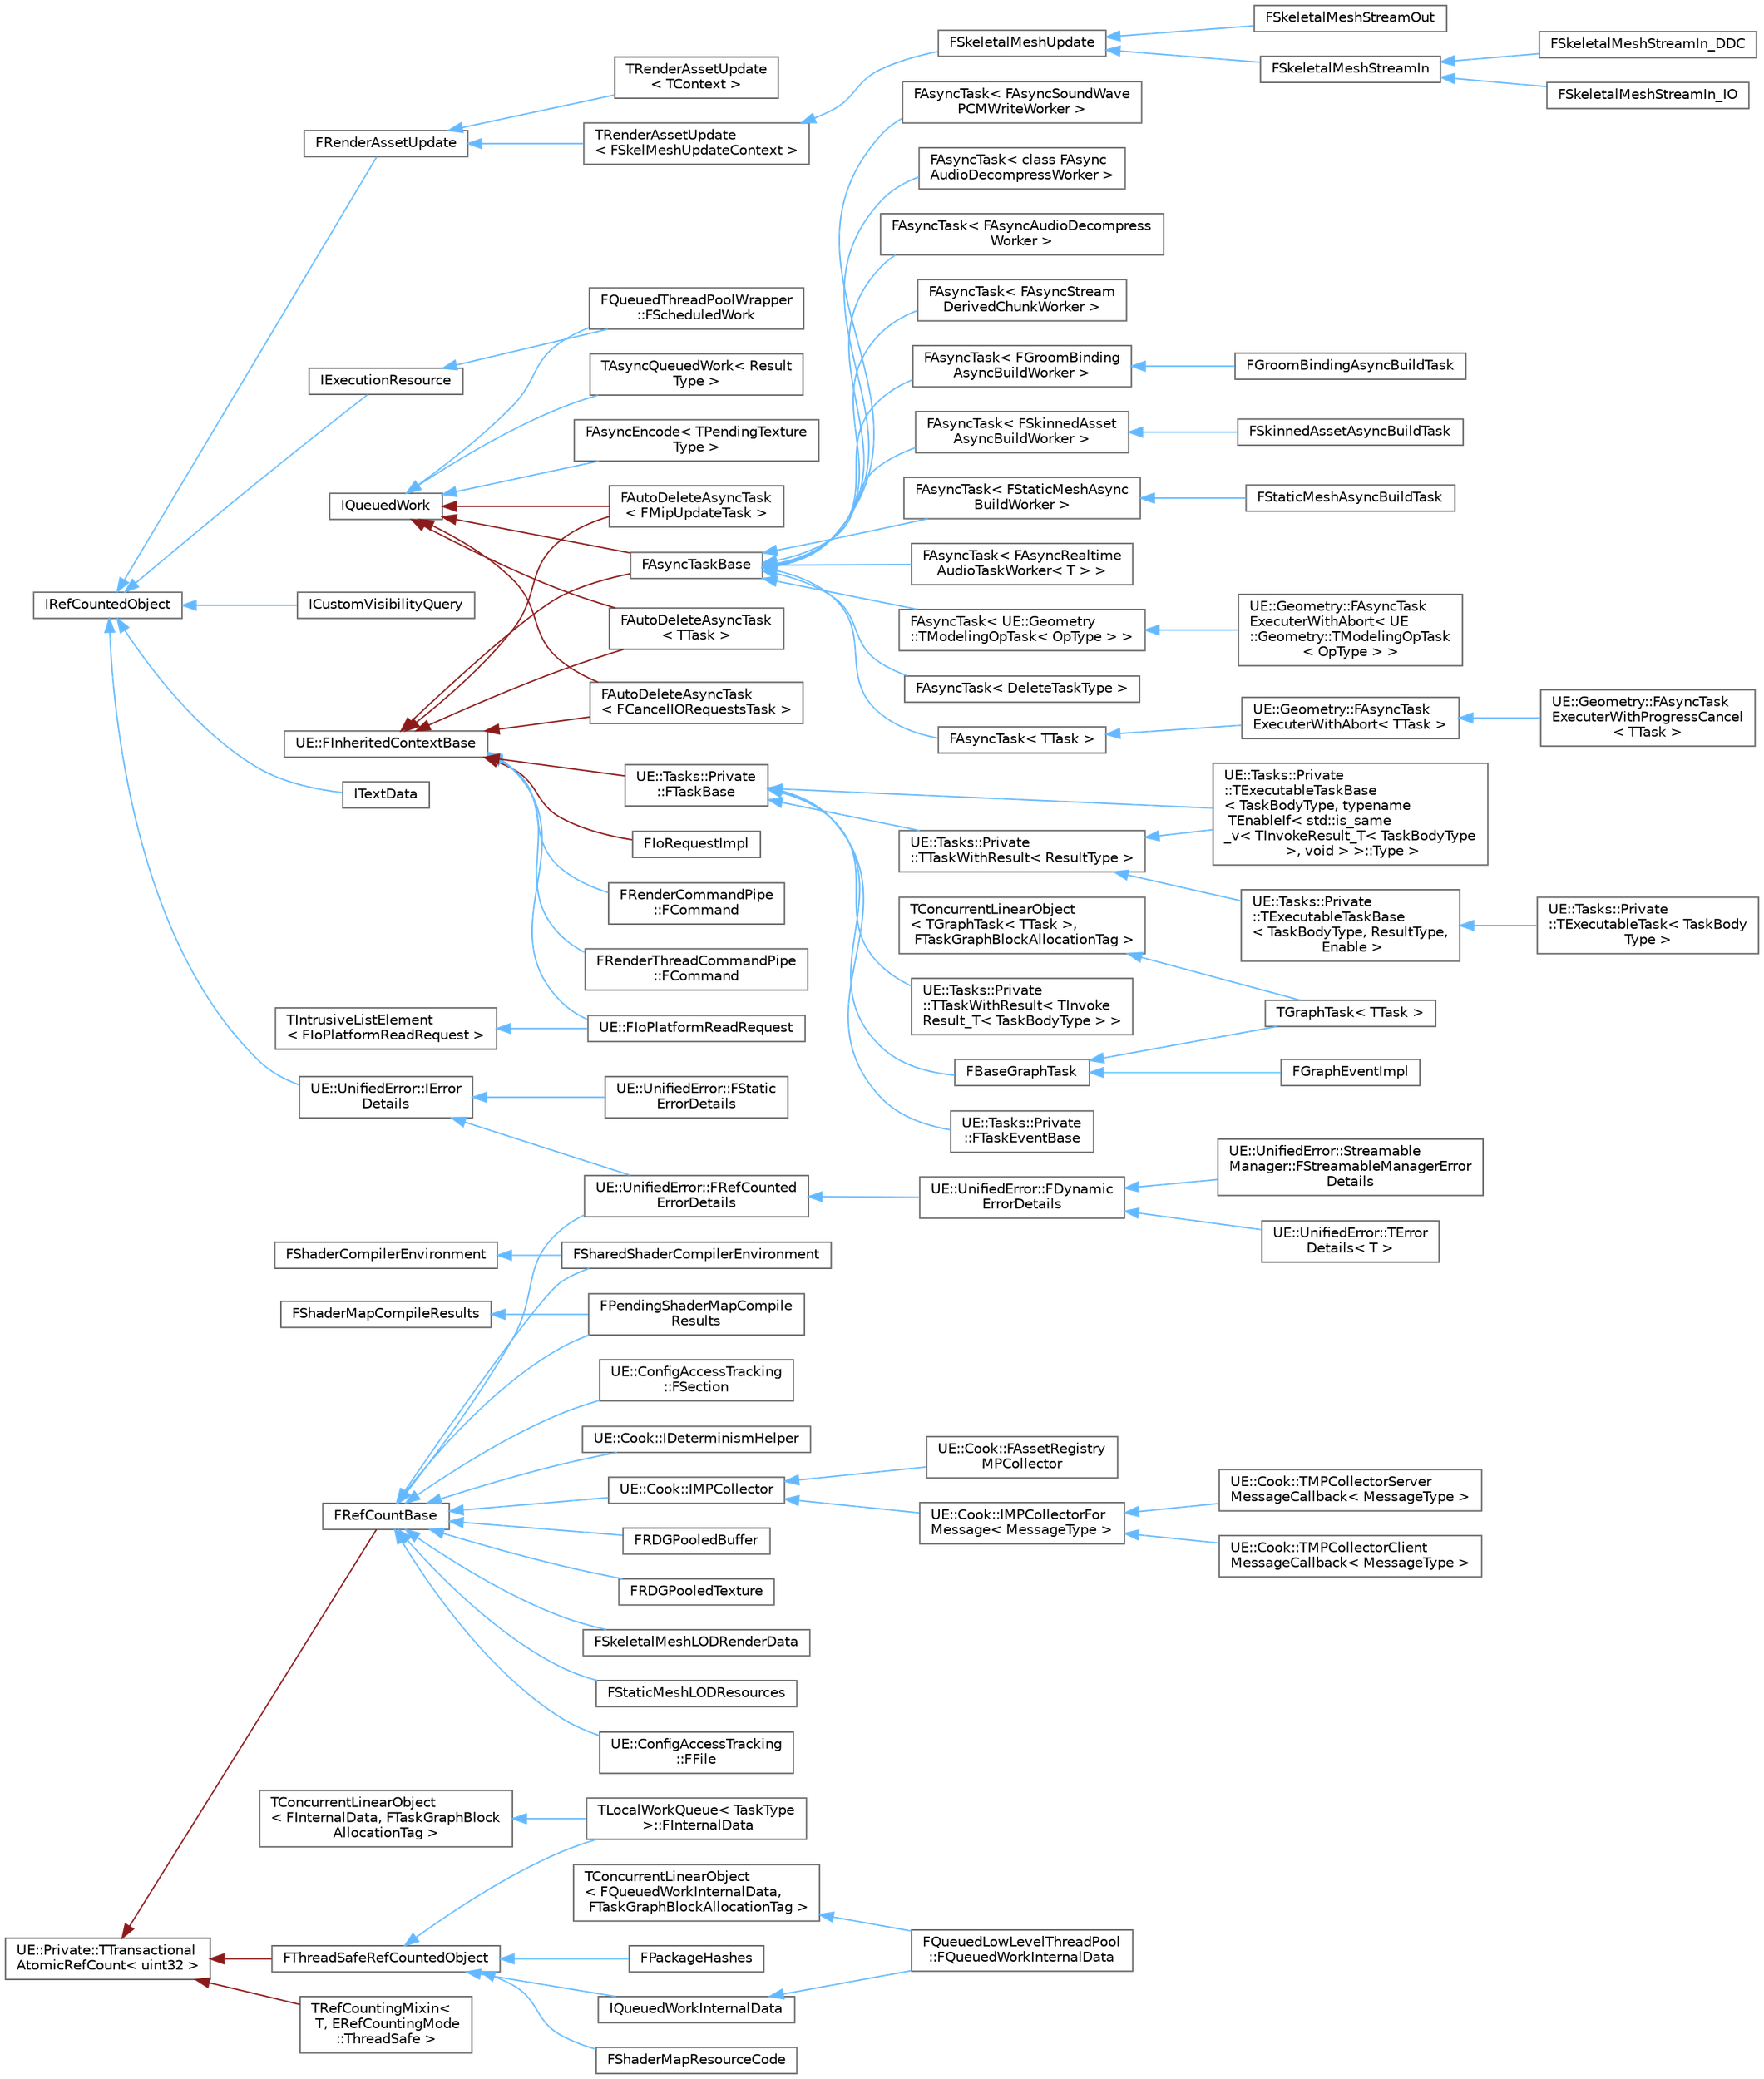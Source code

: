 digraph "Graphical Class Hierarchy"
{
 // INTERACTIVE_SVG=YES
 // LATEX_PDF_SIZE
  bgcolor="transparent";
  edge [fontname=Helvetica,fontsize=10,labelfontname=Helvetica,labelfontsize=10];
  node [fontname=Helvetica,fontsize=10,shape=box,height=0.2,width=0.4];
  rankdir="LR";
  Node0 [id="Node000000",label="FShaderCompilerEnvironment",height=0.2,width=0.4,color="grey40", fillcolor="white", style="filled",URL="$d7/d54/structFShaderCompilerEnvironment.html",tooltip="The environment used to compile a shader."];
  Node0 -> Node1 [id="edge4965_Node000000_Node000001",dir="back",color="steelblue1",style="solid",tooltip=" "];
  Node1 [id="Node000001",label="FSharedShaderCompilerEnvironment",height=0.2,width=0.4,color="grey40", fillcolor="white", style="filled",URL="$d3/d09/structFSharedShaderCompilerEnvironment.html",tooltip=" "];
  Node4 [id="Node000004",label="FShaderMapCompileResults",height=0.2,width=0.4,color="grey40", fillcolor="white", style="filled",URL="$dd/dae/structFShaderMapCompileResults.html",tooltip="Results for a single compiled shader map."];
  Node4 -> Node3 [id="edge4966_Node000004_Node000003",dir="back",color="steelblue1",style="solid",tooltip=" "];
  Node3 [id="Node000003",label="FPendingShaderMapCompile\lResults",height=0.2,width=0.4,color="grey40", fillcolor="white", style="filled",URL="$d0/de6/structFPendingShaderMapCompileResults.html",tooltip=" "];
  Node35 [id="Node000035",label="IQueuedWork",height=0.2,width=0.4,color="grey40", fillcolor="white", style="filled",URL="$d1/d4b/classIQueuedWork.html",tooltip="Interface for queued work objects."];
  Node35 -> Node36 [id="edge4967_Node000035_Node000036",dir="back",color="firebrick4",style="solid",tooltip=" "];
  Node36 [id="Node000036",label="FAutoDeleteAsyncTask\l\< FCancelIORequestsTask \>",height=0.2,width=0.4,color="grey40", fillcolor="white", style="filled",URL="$dd/d96/classFAutoDeleteAsyncTask.html",tooltip=" "];
  Node35 -> Node38 [id="edge4968_Node000035_Node000038",dir="back",color="firebrick4",style="solid",tooltip=" "];
  Node38 [id="Node000038",label="FAutoDeleteAsyncTask\l\< FMipUpdateTask \>",height=0.2,width=0.4,color="grey40", fillcolor="white", style="filled",URL="$dd/d96/classFAutoDeleteAsyncTask.html",tooltip=" "];
  Node35 -> Node74 [id="edge4969_Node000035_Node000074",dir="back",color="steelblue1",style="solid",tooltip=" "];
  Node74 [id="Node000074",label="FAsyncEncode\< TPendingTexture\lType \>",height=0.2,width=0.4,color="grey40", fillcolor="white", style="filled",URL="$de/d5c/classFAsyncEncode.html",tooltip=" "];
  Node35 -> Node39 [id="edge4970_Node000035_Node000039",dir="back",color="firebrick4",style="solid",tooltip=" "];
  Node39 [id="Node000039",label="FAsyncTaskBase",height=0.2,width=0.4,color="grey40", fillcolor="white", style="filled",URL="$dd/d1f/classFAsyncTaskBase.html",tooltip=" "];
  Node39 -> Node40 [id="edge4971_Node000039_Node000040",dir="back",color="steelblue1",style="solid",tooltip=" "];
  Node40 [id="Node000040",label="FAsyncTask\< FAsyncSoundWave\lPCMWriteWorker \>",height=0.2,width=0.4,color="grey40", fillcolor="white", style="filled",URL="$de/d07/classFAsyncTask.html",tooltip=" "];
  Node39 -> Node41 [id="edge4972_Node000039_Node000041",dir="back",color="steelblue1",style="solid",tooltip=" "];
  Node41 [id="Node000041",label="FAsyncTask\< class FAsync\lAudioDecompressWorker \>",height=0.2,width=0.4,color="grey40", fillcolor="white", style="filled",URL="$de/d07/classFAsyncTask.html",tooltip=" "];
  Node39 -> Node42 [id="edge4973_Node000039_Node000042",dir="back",color="steelblue1",style="solid",tooltip=" "];
  Node42 [id="Node000042",label="FAsyncTask\< FAsyncAudioDecompress\lWorker \>",height=0.2,width=0.4,color="grey40", fillcolor="white", style="filled",URL="$de/d07/classFAsyncTask.html",tooltip=" "];
  Node39 -> Node43 [id="edge4974_Node000039_Node000043",dir="back",color="steelblue1",style="solid",tooltip=" "];
  Node43 [id="Node000043",label="FAsyncTask\< FAsyncStream\lDerivedChunkWorker \>",height=0.2,width=0.4,color="grey40", fillcolor="white", style="filled",URL="$de/d07/classFAsyncTask.html",tooltip=" "];
  Node39 -> Node44 [id="edge4975_Node000039_Node000044",dir="back",color="steelblue1",style="solid",tooltip=" "];
  Node44 [id="Node000044",label="FAsyncTask\< FGroomBinding\lAsyncBuildWorker \>",height=0.2,width=0.4,color="grey40", fillcolor="white", style="filled",URL="$de/d07/classFAsyncTask.html",tooltip=" "];
  Node44 -> Node45 [id="edge4976_Node000044_Node000045",dir="back",color="steelblue1",style="solid",tooltip=" "];
  Node45 [id="Node000045",label="FGroomBindingAsyncBuildTask",height=0.2,width=0.4,color="grey40", fillcolor="white", style="filled",URL="$db/dc3/structFGroomBindingAsyncBuildTask.html",tooltip=" "];
  Node39 -> Node46 [id="edge4977_Node000039_Node000046",dir="back",color="steelblue1",style="solid",tooltip=" "];
  Node46 [id="Node000046",label="FAsyncTask\< FSkinnedAsset\lAsyncBuildWorker \>",height=0.2,width=0.4,color="grey40", fillcolor="white", style="filled",URL="$de/d07/classFAsyncTask.html",tooltip=" "];
  Node46 -> Node47 [id="edge4978_Node000046_Node000047",dir="back",color="steelblue1",style="solid",tooltip=" "];
  Node47 [id="Node000047",label="FSkinnedAssetAsyncBuildTask",height=0.2,width=0.4,color="grey40", fillcolor="white", style="filled",URL="$d7/d21/structFSkinnedAssetAsyncBuildTask.html",tooltip=" "];
  Node39 -> Node48 [id="edge4979_Node000039_Node000048",dir="back",color="steelblue1",style="solid",tooltip=" "];
  Node48 [id="Node000048",label="FAsyncTask\< FStaticMeshAsync\lBuildWorker \>",height=0.2,width=0.4,color="grey40", fillcolor="white", style="filled",URL="$de/d07/classFAsyncTask.html",tooltip=" "];
  Node48 -> Node49 [id="edge4980_Node000048_Node000049",dir="back",color="steelblue1",style="solid",tooltip=" "];
  Node49 [id="Node000049",label="FStaticMeshAsyncBuildTask",height=0.2,width=0.4,color="grey40", fillcolor="white", style="filled",URL="$d6/deb/structFStaticMeshAsyncBuildTask.html",tooltip=" "];
  Node39 -> Node50 [id="edge4981_Node000039_Node000050",dir="back",color="steelblue1",style="solid",tooltip=" "];
  Node50 [id="Node000050",label="FAsyncTask\< FAsyncRealtime\lAudioTaskWorker\< T \> \>",height=0.2,width=0.4,color="grey40", fillcolor="white", style="filled",URL="$de/d07/classFAsyncTask.html",tooltip=" "];
  Node39 -> Node51 [id="edge4982_Node000039_Node000051",dir="back",color="steelblue1",style="solid",tooltip=" "];
  Node51 [id="Node000051",label="FAsyncTask\< UE::Geometry\l::TModelingOpTask\< OpType \> \>",height=0.2,width=0.4,color="grey40", fillcolor="white", style="filled",URL="$de/d07/classFAsyncTask.html",tooltip=" "];
  Node51 -> Node52 [id="edge4983_Node000051_Node000052",dir="back",color="steelblue1",style="solid",tooltip=" "];
  Node52 [id="Node000052",label="UE::Geometry::FAsyncTask\lExecuterWithAbort\< UE\l::Geometry::TModelingOpTask\l\< OpType \> \>",height=0.2,width=0.4,color="grey40", fillcolor="white", style="filled",URL="$d1/dab/classUE_1_1Geometry_1_1FAsyncTaskExecuterWithAbort.html",tooltip=" "];
  Node39 -> Node53 [id="edge4984_Node000039_Node000053",dir="back",color="steelblue1",style="solid",tooltip=" "];
  Node53 [id="Node000053",label="FAsyncTask\< DeleteTaskType \>",height=0.2,width=0.4,color="grey40", fillcolor="white", style="filled",URL="$de/d07/classFAsyncTask.html",tooltip=" "];
  Node39 -> Node54 [id="edge4985_Node000039_Node000054",dir="back",color="steelblue1",style="solid",tooltip=" "];
  Node54 [id="Node000054",label="FAsyncTask\< TTask \>",height=0.2,width=0.4,color="grey40", fillcolor="white", style="filled",URL="$de/d07/classFAsyncTask.html",tooltip=" "];
  Node54 -> Node55 [id="edge4986_Node000054_Node000055",dir="back",color="steelblue1",style="solid",tooltip=" "];
  Node55 [id="Node000055",label="UE::Geometry::FAsyncTask\lExecuterWithAbort\< TTask \>",height=0.2,width=0.4,color="grey40", fillcolor="white", style="filled",URL="$d1/dab/classUE_1_1Geometry_1_1FAsyncTaskExecuterWithAbort.html",tooltip="FAsyncTaskExecuterWithAbort is an extension of FAsyncTask that adds a bAbort flag."];
  Node55 -> Node56 [id="edge4987_Node000055_Node000056",dir="back",color="steelblue1",style="solid",tooltip=" "];
  Node56 [id="Node000056",label="UE::Geometry::FAsyncTask\lExecuterWithProgressCancel\l\< TTask \>",height=0.2,width=0.4,color="grey40", fillcolor="white", style="filled",URL="$dd/dd8/classUE_1_1Geometry_1_1FAsyncTaskExecuterWithProgressCancel.html",tooltip=" "];
  Node35 -> Node57 [id="edge4988_Node000035_Node000057",dir="back",color="firebrick4",style="solid",tooltip=" "];
  Node57 [id="Node000057",label="FAutoDeleteAsyncTask\l\< TTask \>",height=0.2,width=0.4,color="grey40", fillcolor="white", style="filled",URL="$dd/d96/classFAutoDeleteAsyncTask.html",tooltip=" "];
  Node35 -> Node34 [id="edge4989_Node000035_Node000034",dir="back",color="steelblue1",style="solid",tooltip=" "];
  Node34 [id="Node000034",label="FQueuedThreadPoolWrapper\l::FScheduledWork",height=0.2,width=0.4,color="grey40", fillcolor="white", style="filled",URL="$dd/dad/classFQueuedThreadPoolWrapper_1_1FScheduledWork.html",tooltip=" "];
  Node35 -> Node75 [id="edge4990_Node000035_Node000075",dir="back",color="steelblue1",style="solid",tooltip=" "];
  Node75 [id="Node000075",label="TAsyncQueuedWork\< Result\lType \>",height=0.2,width=0.4,color="grey40", fillcolor="white", style="filled",URL="$d4/d67/classTAsyncQueuedWork.html",tooltip="Template for asynchronous functions that are executed in the queued thread pool."];
  Node23 [id="Node000023",label="IRefCountedObject",height=0.2,width=0.4,color="grey40", fillcolor="white", style="filled",URL="$d0/dda/classIRefCountedObject.html",tooltip="A virtual interface for ref counted objects to implement."];
  Node23 -> Node24 [id="edge4991_Node000023_Node000024",dir="back",color="steelblue1",style="solid",tooltip=" "];
  Node24 [id="Node000024",label="FRenderAssetUpdate",height=0.2,width=0.4,color="grey40", fillcolor="white", style="filled",URL="$d2/d05/classFRenderAssetUpdate.html",tooltip="This class provides a framework for loading and unloading the texture/mesh LODs."];
  Node24 -> Node25 [id="edge4992_Node000024_Node000025",dir="back",color="steelblue1",style="solid",tooltip=" "];
  Node25 [id="Node000025",label="TRenderAssetUpdate\l\< FSkelMeshUpdateContext \>",height=0.2,width=0.4,color="grey40", fillcolor="white", style="filled",URL="$d9/d6e/classTRenderAssetUpdate.html",tooltip=" "];
  Node25 -> Node26 [id="edge4993_Node000025_Node000026",dir="back",color="steelblue1",style="solid",tooltip=" "];
  Node26 [id="Node000026",label="FSkeletalMeshUpdate",height=0.2,width=0.4,color="grey40", fillcolor="white", style="filled",URL="$d2/d37/classFSkeletalMeshUpdate.html",tooltip="This class provides a framework for loading and unloading the LODs of skeletal meshes."];
  Node26 -> Node27 [id="edge4994_Node000026_Node000027",dir="back",color="steelblue1",style="solid",tooltip=" "];
  Node27 [id="Node000027",label="FSkeletalMeshStreamIn",height=0.2,width=0.4,color="grey40", fillcolor="white", style="filled",URL="$d7/d36/classFSkeletalMeshStreamIn.html",tooltip=" "];
  Node27 -> Node28 [id="edge4995_Node000027_Node000028",dir="back",color="steelblue1",style="solid",tooltip=" "];
  Node28 [id="Node000028",label="FSkeletalMeshStreamIn_DDC",height=0.2,width=0.4,color="grey40", fillcolor="white", style="filled",URL="$d7/d76/classFSkeletalMeshStreamIn__DDC.html",tooltip=" "];
  Node27 -> Node29 [id="edge4996_Node000027_Node000029",dir="back",color="steelblue1",style="solid",tooltip=" "];
  Node29 [id="Node000029",label="FSkeletalMeshStreamIn_IO",height=0.2,width=0.4,color="grey40", fillcolor="white", style="filled",URL="$d3/d9e/classFSkeletalMeshStreamIn__IO.html",tooltip=" "];
  Node26 -> Node30 [id="edge4997_Node000026_Node000030",dir="back",color="steelblue1",style="solid",tooltip=" "];
  Node30 [id="Node000030",label="FSkeletalMeshStreamOut",height=0.2,width=0.4,color="grey40", fillcolor="white", style="filled",URL="$d1/dc5/classFSkeletalMeshStreamOut.html",tooltip=" "];
  Node24 -> Node31 [id="edge4998_Node000024_Node000031",dir="back",color="steelblue1",style="solid",tooltip=" "];
  Node31 [id="Node000031",label="TRenderAssetUpdate\l\< TContext \>",height=0.2,width=0.4,color="grey40", fillcolor="white", style="filled",URL="$d9/d6e/classTRenderAssetUpdate.html",tooltip="This class provides a framework for loading and unloading the texture/mesh LODs."];
  Node23 -> Node32 [id="edge4999_Node000023_Node000032",dir="back",color="steelblue1",style="solid",tooltip=" "];
  Node32 [id="Node000032",label="ICustomVisibilityQuery",height=0.2,width=0.4,color="grey40", fillcolor="white", style="filled",URL="$d6/da8/classICustomVisibilityQuery.html",tooltip=" "];
  Node23 -> Node33 [id="edge5000_Node000023_Node000033",dir="back",color="steelblue1",style="solid",tooltip=" "];
  Node33 [id="Node000033",label="IExecutionResource",height=0.2,width=0.4,color="grey40", fillcolor="white", style="filled",URL="$da/d27/classIExecutionResource.html",tooltip="Simple ref-counted interface that represents a resource that is held or required for the execution of..."];
  Node33 -> Node34 [id="edge5001_Node000033_Node000034",dir="back",color="steelblue1",style="solid",tooltip=" "];
  Node23 -> Node76 [id="edge5002_Node000023_Node000076",dir="back",color="steelblue1",style="solid",tooltip=" "];
  Node76 [id="Node000076",label="ITextData",height=0.2,width=0.4,color="grey40", fillcolor="white", style="filled",URL="$dd/d45/classITextData.html",tooltip="Interface to the internal data for an FText."];
  Node23 -> Node21 [id="edge5003_Node000023_Node000021",dir="back",color="steelblue1",style="solid",tooltip=" "];
  Node21 [id="Node000021",label="UE::UnifiedError::IError\lDetails",height=0.2,width=0.4,color="grey40", fillcolor="white", style="filled",URL="$d4/df1/classUE_1_1UnifiedError_1_1IErrorDetails.html",tooltip=" "];
  Node21 -> Node17 [id="edge5004_Node000021_Node000017",dir="back",color="steelblue1",style="solid",tooltip=" "];
  Node17 [id="Node000017",label="UE::UnifiedError::FRefCounted\lErrorDetails",height=0.2,width=0.4,color="grey40", fillcolor="white", style="filled",URL="$dd/dc2/classUE_1_1UnifiedError_1_1FRefCountedErrorDetails.html",tooltip="FRefCountedErrorDetails; base implementation of refcounting for IErrorDetails, this is used for heap ..."];
  Node17 -> Node18 [id="edge5005_Node000017_Node000018",dir="back",color="steelblue1",style="solid",tooltip=" "];
  Node18 [id="Node000018",label="UE::UnifiedError::FDynamic\lErrorDetails",height=0.2,width=0.4,color="grey40", fillcolor="white", style="filled",URL="$df/d70/classUE_1_1UnifiedError_1_1FDynamicErrorDetails.html",tooltip="FDynamicErrorDetails; base implementation of inner error details, for use by derived classes to reduc..."];
  Node18 -> Node19 [id="edge5006_Node000018_Node000019",dir="back",color="steelblue1",style="solid",tooltip=" "];
  Node19 [id="Node000019",label="UE::UnifiedError::Streamable\lManager::FStreamableManagerError\lDetails",height=0.2,width=0.4,color="grey40", fillcolor="white", style="filled",URL="$d4/db2/classUE_1_1UnifiedError_1_1StreamableManager_1_1FStreamableManagerErrorDetails.html",tooltip=" "];
  Node18 -> Node20 [id="edge5007_Node000018_Node000020",dir="back",color="steelblue1",style="solid",tooltip=" "];
  Node20 [id="Node000020",label="UE::UnifiedError::TError\lDetails\< T \>",height=0.2,width=0.4,color="grey40", fillcolor="white", style="filled",URL="$d2/ded/classUE_1_1UnifiedError_1_1TErrorDetails.html",tooltip=" "];
  Node21 -> Node22 [id="edge5008_Node000021_Node000022",dir="back",color="steelblue1",style="solid",tooltip=" "];
  Node22 [id="Node000022",label="UE::UnifiedError::FStatic\lErrorDetails",height=0.2,width=0.4,color="grey40", fillcolor="white", style="filled",URL="$da/d0c/classUE_1_1UnifiedError_1_1FStaticErrorDetails.html",tooltip="FStaticErrorDetails; static error details and members are statically allocated Every error which uses..."];
  Node85 [id="Node000085",label="TConcurrentLinearObject\l\< FInternalData, FTaskGraphBlock\lAllocationTag \>",height=0.2,width=0.4,color="grey40", fillcolor="white", style="filled",URL="$d5/df0/classTConcurrentLinearObject.html",tooltip=" "];
  Node85 -> Node84 [id="edge5009_Node000085_Node000084",dir="back",color="steelblue1",style="solid",tooltip=" "];
  Node84 [id="Node000084",label="TLocalWorkQueue\< TaskType\l \>::FInternalData",height=0.2,width=0.4,color="grey40", fillcolor="white", style="filled",URL="$d3/da7/structTLocalWorkQueue_1_1FInternalData.html",tooltip=" "];
  Node83 [id="Node000083",label="TConcurrentLinearObject\l\< FQueuedWorkInternalData,\l FTaskGraphBlockAllocationTag \>",height=0.2,width=0.4,color="grey40", fillcolor="white", style="filled",URL="$d5/df0/classTConcurrentLinearObject.html",tooltip=" "];
  Node83 -> Node82 [id="edge5010_Node000083_Node000082",dir="back",color="steelblue1",style="solid",tooltip=" "];
  Node82 [id="Node000082",label="FQueuedLowLevelThreadPool\l::FQueuedWorkInternalData",height=0.2,width=0.4,color="grey40", fillcolor="white", style="filled",URL="$dd/d23/structFQueuedLowLevelThreadPool_1_1FQueuedWorkInternalData.html",tooltip=" "];
  Node68 [id="Node000068",label="TConcurrentLinearObject\l\< TGraphTask\< TTask \>,\l FTaskGraphBlockAllocationTag \>",height=0.2,width=0.4,color="grey40", fillcolor="white", style="filled",URL="$d5/df0/classTConcurrentLinearObject.html",tooltip=" "];
  Node68 -> Node67 [id="edge5011_Node000068_Node000067",dir="back",color="steelblue1",style="solid",tooltip=" "];
  Node67 [id="Node000067",label="TGraphTask\< TTask \>",height=0.2,width=0.4,color="grey40", fillcolor="white", style="filled",URL="$d5/d44/classTGraphTask.html",tooltip="Templated graph task that is created to execute a specific function."];
  Node62 [id="Node000062",label="TIntrusiveListElement\l\< FIoPlatformReadRequest \>",height=0.2,width=0.4,color="grey40", fillcolor="white", style="filled",URL="$d0/d07/structTIntrusiveListElement.html",tooltip=" "];
  Node62 -> Node61 [id="edge5012_Node000062_Node000061",dir="back",color="steelblue1",style="solid",tooltip=" "];
  Node61 [id="Node000061",label="UE::FIoPlatformReadRequest",height=0.2,width=0.4,color="grey40", fillcolor="white", style="filled",URL="$d8/dda/structUE_1_1FIoPlatformReadRequest.html",tooltip=" "];
  Node37 [id="Node000037",label="UE::FInheritedContextBase",height=0.2,width=0.4,color="grey40", fillcolor="white", style="filled",URL="$dc/d16/classUE_1_1FInheritedContextBase.html",tooltip=" "];
  Node37 -> Node36 [id="edge5013_Node000037_Node000036",dir="back",color="firebrick4",style="solid",tooltip=" "];
  Node37 -> Node38 [id="edge5014_Node000037_Node000038",dir="back",color="firebrick4",style="solid",tooltip=" "];
  Node37 -> Node39 [id="edge5015_Node000037_Node000039",dir="back",color="firebrick4",style="solid",tooltip=" "];
  Node37 -> Node57 [id="edge5016_Node000037_Node000057",dir="back",color="firebrick4",style="solid",tooltip=" "];
  Node37 -> Node58 [id="edge5017_Node000037_Node000058",dir="back",color="firebrick4",style="solid",tooltip=" "];
  Node58 [id="Node000058",label="FIoRequestImpl",height=0.2,width=0.4,color="grey40", fillcolor="white", style="filled",URL="$d2/ddd/classFIoRequestImpl.html",tooltip="I/O request object."];
  Node37 -> Node59 [id="edge5018_Node000037_Node000059",dir="back",color="steelblue1",style="solid",tooltip=" "];
  Node59 [id="Node000059",label="FRenderCommandPipe\l::FCommand",height=0.2,width=0.4,color="grey40", fillcolor="white", style="filled",URL="$d3/df0/structFRenderCommandPipe_1_1FCommand.html",tooltip=" "];
  Node37 -> Node60 [id="edge5019_Node000037_Node000060",dir="back",color="steelblue1",style="solid",tooltip=" "];
  Node60 [id="Node000060",label="FRenderThreadCommandPipe\l::FCommand",height=0.2,width=0.4,color="grey40", fillcolor="white", style="filled",URL="$de/ddf/structFRenderThreadCommandPipe_1_1FCommand.html",tooltip=" "];
  Node37 -> Node61 [id="edge5020_Node000037_Node000061",dir="back",color="steelblue1",style="solid",tooltip=" "];
  Node37 -> Node63 [id="edge5021_Node000037_Node000063",dir="back",color="firebrick4",style="solid",tooltip=" "];
  Node63 [id="Node000063",label="UE::Tasks::Private\l::FTaskBase",height=0.2,width=0.4,color="grey40", fillcolor="white", style="filled",URL="$d9/d14/classUE_1_1Tasks_1_1Private_1_1FTaskBase.html",tooltip=" "];
  Node63 -> Node64 [id="edge5022_Node000063_Node000064",dir="back",color="steelblue1",style="solid",tooltip=" "];
  Node64 [id="Node000064",label="UE::Tasks::Private\l::TTaskWithResult\< TInvoke\lResult_T\< TaskBodyType \> \>",height=0.2,width=0.4,color="grey40", fillcolor="white", style="filled",URL="$df/d85/classUE_1_1Tasks_1_1Private_1_1TTaskWithResult.html",tooltip=" "];
  Node63 -> Node65 [id="edge5023_Node000063_Node000065",dir="back",color="steelblue1",style="solid",tooltip=" "];
  Node65 [id="Node000065",label="FBaseGraphTask",height=0.2,width=0.4,color="grey40", fillcolor="white", style="filled",URL="$d3/d6a/classFBaseGraphTask.html",tooltip="Base class for all graph tasks, used for both TGraphTask and simple graph events."];
  Node65 -> Node66 [id="edge5024_Node000065_Node000066",dir="back",color="steelblue1",style="solid",tooltip=" "];
  Node66 [id="Node000066",label="FGraphEventImpl",height=0.2,width=0.4,color="grey40", fillcolor="white", style="filled",URL="$de/dcf/classFGraphEventImpl.html",tooltip=" "];
  Node65 -> Node67 [id="edge5025_Node000065_Node000067",dir="back",color="steelblue1",style="solid",tooltip=" "];
  Node63 -> Node69 [id="edge5026_Node000063_Node000069",dir="back",color="steelblue1",style="solid",tooltip=" "];
  Node69 [id="Node000069",label="UE::Tasks::Private\l::FTaskEventBase",height=0.2,width=0.4,color="grey40", fillcolor="white", style="filled",URL="$dd/db5/classUE_1_1Tasks_1_1Private_1_1FTaskEventBase.html",tooltip=" "];
  Node63 -> Node70 [id="edge5027_Node000063_Node000070",dir="back",color="steelblue1",style="solid",tooltip=" "];
  Node70 [id="Node000070",label="UE::Tasks::Private\l::TExecutableTaskBase\l\< TaskBodyType, typename\l TEnableIf\< std::is_same\l_v\< TInvokeResult_T\< TaskBodyType\l \>, void \> \>::Type \>",height=0.2,width=0.4,color="grey40", fillcolor="white", style="filled",URL="$dc/d2a/classUE_1_1Tasks_1_1Private_1_1TExecutableTaskBase_3_01TaskBodyType_00_01typename_01TEnableIf_3_1189309dbd9979666951ddb6d0840283.html",tooltip=" "];
  Node63 -> Node71 [id="edge5028_Node000063_Node000071",dir="back",color="steelblue1",style="solid",tooltip=" "];
  Node71 [id="Node000071",label="UE::Tasks::Private\l::TTaskWithResult\< ResultType \>",height=0.2,width=0.4,color="grey40", fillcolor="white", style="filled",URL="$df/d85/classUE_1_1Tasks_1_1Private_1_1TTaskWithResult.html",tooltip=" "];
  Node71 -> Node70 [id="edge5029_Node000071_Node000070",dir="back",color="steelblue1",style="solid",tooltip=" "];
  Node71 -> Node72 [id="edge5030_Node000071_Node000072",dir="back",color="steelblue1",style="solid",tooltip=" "];
  Node72 [id="Node000072",label="UE::Tasks::Private\l::TExecutableTaskBase\l\< TaskBodyType, ResultType,\l Enable \>",height=0.2,width=0.4,color="grey40", fillcolor="white", style="filled",URL="$da/d2d/classUE_1_1Tasks_1_1Private_1_1TExecutableTaskBase.html",tooltip=" "];
  Node72 -> Node73 [id="edge5031_Node000072_Node000073",dir="back",color="steelblue1",style="solid",tooltip=" "];
  Node73 [id="Node000073",label="UE::Tasks::Private\l::TExecutableTask\< TaskBody\lType \>",height=0.2,width=0.4,color="grey40", fillcolor="white", style="filled",URL="$d6/d1f/classUE_1_1Tasks_1_1Private_1_1TExecutableTask.html",tooltip=" "];
  Node77 [id="Node000077",label="UE::Private::TTransactional\lAtomicRefCount\< uint32 \>",height=0.2,width=0.4,color="grey40", fillcolor="white", style="filled",URL="$d9/dab/classUE_1_1Private_1_1TTransactionalAtomicRefCount.html",tooltip=" "];
  Node77 -> Node2 [id="edge5032_Node000077_Node000002",dir="back",color="firebrick4",style="solid",tooltip=" "];
  Node2 [id="Node000002",label="FRefCountBase",height=0.2,width=0.4,color="grey40", fillcolor="white", style="filled",URL="$d8/df6/classFRefCountBase.html",tooltip="Base class implementing thread-safe reference counting."];
  Node2 -> Node3 [id="edge5033_Node000002_Node000003",dir="back",color="steelblue1",style="solid",tooltip=" "];
  Node2 -> Node5 [id="edge5034_Node000002_Node000005",dir="back",color="steelblue1",style="solid",tooltip=" "];
  Node5 [id="Node000005",label="FRDGPooledBuffer",height=0.2,width=0.4,color="grey40", fillcolor="white", style="filled",URL="$d3/dea/classFRDGPooledBuffer.html",tooltip=" "];
  Node2 -> Node6 [id="edge5035_Node000002_Node000006",dir="back",color="steelblue1",style="solid",tooltip=" "];
  Node6 [id="Node000006",label="FRDGPooledTexture",height=0.2,width=0.4,color="grey40", fillcolor="white", style="filled",URL="$d5/dc3/classFRDGPooledTexture.html",tooltip=" "];
  Node2 -> Node1 [id="edge5036_Node000002_Node000001",dir="back",color="steelblue1",style="solid",tooltip=" "];
  Node2 -> Node7 [id="edge5037_Node000002_Node000007",dir="back",color="steelblue1",style="solid",tooltip=" "];
  Node7 [id="Node000007",label="FSkeletalMeshLODRenderData",height=0.2,width=0.4,color="grey40", fillcolor="white", style="filled",URL="$dd/d19/classFSkeletalMeshLODRenderData.html",tooltip=" "];
  Node2 -> Node8 [id="edge5038_Node000002_Node000008",dir="back",color="steelblue1",style="solid",tooltip=" "];
  Node8 [id="Node000008",label="FStaticMeshLODResources",height=0.2,width=0.4,color="grey40", fillcolor="white", style="filled",URL="$d3/dc1/structFStaticMeshLODResources.html",tooltip="Rendering resources needed to render an individual static mesh LOD."];
  Node2 -> Node9 [id="edge5039_Node000002_Node000009",dir="back",color="steelblue1",style="solid",tooltip=" "];
  Node9 [id="Node000009",label="UE::ConfigAccessTracking\l::FFile",height=0.2,width=0.4,color="grey40", fillcolor="white", style="filled",URL="$df/d29/structUE_1_1ConfigAccessTracking_1_1FFile.html",tooltip="A refcounted struct of data about an FConfigFile, including a backpointer to the FConfigFile if it is..."];
  Node2 -> Node10 [id="edge5040_Node000002_Node000010",dir="back",color="steelblue1",style="solid",tooltip=" "];
  Node10 [id="Node000010",label="UE::ConfigAccessTracking\l::FSection",height=0.2,width=0.4,color="grey40", fillcolor="white", style="filled",URL="$d8/dd8/structUE_1_1ConfigAccessTracking_1_1FSection.html",tooltip="A refcounted struct of data about an FConfigSection, including a backpointer to the UE::ConfigAccessT..."];
  Node2 -> Node11 [id="edge5041_Node000002_Node000011",dir="back",color="steelblue1",style="solid",tooltip=" "];
  Node11 [id="Node000011",label="UE::Cook::IDeterminismHelper",height=0.2,width=0.4,color="grey40", fillcolor="white", style="filled",URL="$d1/d04/classUE_1_1Cook_1_1IDeterminismHelper.html",tooltip="Interface implemented by UObjects that want to store diagnostic data for comparison when a package is..."];
  Node2 -> Node12 [id="edge5042_Node000002_Node000012",dir="back",color="steelblue1",style="solid",tooltip=" "];
  Node12 [id="Node000012",label="UE::Cook::IMPCollector",height=0.2,width=0.4,color="grey40", fillcolor="white", style="filled",URL="$de/d1f/classUE_1_1Cook_1_1IMPCollector.html",tooltip="Interface used during cooking to send data collected from save/load on a remote CookWorker to the Dir..."];
  Node12 -> Node13 [id="edge5043_Node000012_Node000013",dir="back",color="steelblue1",style="solid",tooltip=" "];
  Node13 [id="Node000013",label="UE::Cook::FAssetRegistry\lMPCollector",height=0.2,width=0.4,color="grey40", fillcolor="white", style="filled",URL="$d9/db2/classUE_1_1Cook_1_1FAssetRegistryMPCollector.html",tooltip=" "];
  Node12 -> Node14 [id="edge5044_Node000012_Node000014",dir="back",color="steelblue1",style="solid",tooltip=" "];
  Node14 [id="Node000014",label="UE::Cook::IMPCollectorFor\lMessage\< MessageType \>",height=0.2,width=0.4,color="grey40", fillcolor="white", style="filled",URL="$d6/dbe/classUE_1_1Cook_1_1IMPCollectorForMessage.html",tooltip="A subinterface of IMPCollector that uses a ICollectorMessage subclass to serialize the message."];
  Node14 -> Node15 [id="edge5045_Node000014_Node000015",dir="back",color="steelblue1",style="solid",tooltip=" "];
  Node15 [id="Node000015",label="UE::Cook::TMPCollectorClient\lMessageCallback\< MessageType \>",height=0.2,width=0.4,color="grey40", fillcolor="white", style="filled",URL="$d5/d31/classUE_1_1Cook_1_1TMPCollectorClientMessageCallback.html",tooltip="An implementation of IMPCollector that uses an ICollectorMessage subclass to serialize the message,..."];
  Node14 -> Node16 [id="edge5046_Node000014_Node000016",dir="back",color="steelblue1",style="solid",tooltip=" "];
  Node16 [id="Node000016",label="UE::Cook::TMPCollectorServer\lMessageCallback\< MessageType \>",height=0.2,width=0.4,color="grey40", fillcolor="white", style="filled",URL="$d7/d36/classUE_1_1Cook_1_1TMPCollectorServerMessageCallback.html",tooltip="An implementation of IMPCollector that uses an IMPCollectorMessage subclass to serialize the message,..."];
  Node2 -> Node17 [id="edge5047_Node000002_Node000017",dir="back",color="steelblue1",style="solid",tooltip=" "];
  Node77 -> Node78 [id="edge5048_Node000077_Node000078",dir="back",color="firebrick4",style="solid",tooltip=" "];
  Node78 [id="Node000078",label="FThreadSafeRefCountedObject",height=0.2,width=0.4,color="grey40", fillcolor="white", style="filled",URL="$de/dec/classFThreadSafeRefCountedObject.html",tooltip="Like FRefCountedObject, but the reference count is thread-safe."];
  Node78 -> Node79 [id="edge5049_Node000078_Node000079",dir="back",color="steelblue1",style="solid",tooltip=" "];
  Node79 [id="Node000079",label="FPackageHashes",height=0.2,width=0.4,color="grey40", fillcolor="white", style="filled",URL="$d4/da2/structFPackageHashes.html",tooltip="Struct containing hashes computed during cooked package writing."];
  Node78 -> Node80 [id="edge5050_Node000078_Node000080",dir="back",color="steelblue1",style="solid",tooltip=" "];
  Node80 [id="Node000080",label="FShaderMapResourceCode",height=0.2,width=0.4,color="grey40", fillcolor="white", style="filled",URL="$dd/d71/classFShaderMapResourceCode.html",tooltip=" "];
  Node78 -> Node81 [id="edge5051_Node000078_Node000081",dir="back",color="steelblue1",style="solid",tooltip=" "];
  Node81 [id="Node000081",label="IQueuedWorkInternalData",height=0.2,width=0.4,color="grey40", fillcolor="white", style="filled",URL="$d3/dd1/classIQueuedWorkInternalData.html",tooltip="Interface for internal data of queued work objects."];
  Node81 -> Node82 [id="edge5052_Node000081_Node000082",dir="back",color="steelblue1",style="solid",tooltip=" "];
  Node78 -> Node84 [id="edge5053_Node000078_Node000084",dir="back",color="steelblue1",style="solid",tooltip=" "];
  Node77 -> Node86 [id="edge5054_Node000077_Node000086",dir="back",color="firebrick4",style="solid",tooltip=" "];
  Node86 [id="Node000086",label="TRefCountingMixin\<\l T, ERefCountingMode\l::ThreadSafe \>",height=0.2,width=0.4,color="grey40", fillcolor="white", style="filled",URL="$d9/d6e/classTRefCountingMixin_3_01T_00_01ERefCountingMode_1_1ThreadSafe_01_4.html",tooltip="Thread-safe specialization."];
}
